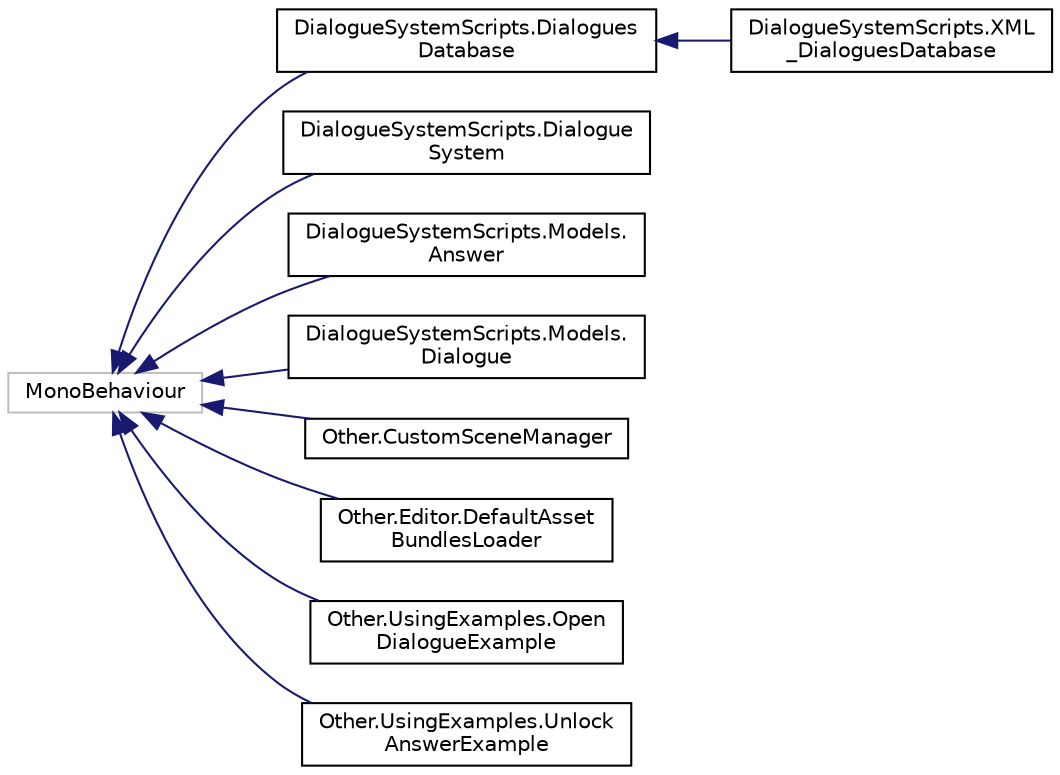 digraph "Graphical Class Hierarchy"
{
  edge [fontname="Helvetica",fontsize="10",labelfontname="Helvetica",labelfontsize="10"];
  node [fontname="Helvetica",fontsize="10",shape=record];
  rankdir="LR";
  Node3 [label="MonoBehaviour",height=0.2,width=0.4,color="grey75", fillcolor="white", style="filled"];
  Node3 -> Node0 [dir="back",color="midnightblue",fontsize="10",style="solid",fontname="Helvetica"];
  Node0 [label="DialogueSystemScripts.Dialogues\lDatabase",height=0.2,width=0.4,color="black", fillcolor="white", style="filled",URL="$class_dialogue_system_scripts_1_1_dialogues_database.html",tooltip="Абстрактный класс для работы с базой данных диалогов. "];
  Node0 -> Node1 [dir="back",color="midnightblue",fontsize="10",style="solid",fontname="Helvetica"];
  Node1 [label="DialogueSystemScripts.XML\l_DialoguesDatabase",height=0.2,width=0.4,color="black", fillcolor="white", style="filled",URL="$class_dialogue_system_scripts_1_1_x_m_l___dialogues_database.html",tooltip="Класс для работы с базой данных диалогов на XML. "];
  Node3 -> Node6 [dir="back",color="midnightblue",fontsize="10",style="solid",fontname="Helvetica"];
  Node6 [label="DialogueSystemScripts.Dialogue\lSystem",height=0.2,width=0.4,color="black", fillcolor="white", style="filled",URL="$class_dialogue_system_scripts_1_1_dialogue_system.html",tooltip="Класс, управляющий диалоговыми окнами. "];
  Node3 -> Node7 [dir="back",color="midnightblue",fontsize="10",style="solid",fontname="Helvetica"];
  Node7 [label="DialogueSystemScripts.Models.\lAnswer",height=0.2,width=0.4,color="black", fillcolor="white", style="filled",URL="$class_dialogue_system_scripts_1_1_models_1_1_answer.html",tooltip="Класс ответа в диалоговом окне. "];
  Node3 -> Node8 [dir="back",color="midnightblue",fontsize="10",style="solid",fontname="Helvetica"];
  Node8 [label="DialogueSystemScripts.Models.\lDialogue",height=0.2,width=0.4,color="black", fillcolor="white", style="filled",URL="$class_dialogue_system_scripts_1_1_models_1_1_dialogue.html",tooltip="Класс диалогового окна. "];
  Node3 -> Node9 [dir="back",color="midnightblue",fontsize="10",style="solid",fontname="Helvetica"];
  Node9 [label="Other.CustomSceneManager",height=0.2,width=0.4,color="black", fillcolor="white", style="filled",URL="$class_other_1_1_custom_scene_manager.html",tooltip="Класс для управления сценами. "];
  Node3 -> Node10 [dir="back",color="midnightblue",fontsize="10",style="solid",fontname="Helvetica"];
  Node10 [label="Other.Editor.DefaultAsset\lBundlesLoader",height=0.2,width=0.4,color="black", fillcolor="white", style="filled",URL="$class_other_1_1_editor_1_1_default_asset_bundles_loader.html",tooltip="Класс для выгрузки ассетов из AssetBundles. "];
  Node3 -> Node11 [dir="back",color="midnightblue",fontsize="10",style="solid",fontname="Helvetica"];
  Node11 [label="Other.UsingExamples.Open\lDialogueExample",height=0.2,width=0.4,color="black", fillcolor="white", style="filled",URL="$class_other_1_1_using_examples_1_1_open_dialogue_example.html",tooltip="Класс-пример открытия диалога в DialogueSystem. "];
  Node3 -> Node12 [dir="back",color="midnightblue",fontsize="10",style="solid",fontname="Helvetica"];
  Node12 [label="Other.UsingExamples.Unlock\lAnswerExample",height=0.2,width=0.4,color="black", fillcolor="white", style="filled",URL="$class_other_1_1_using_examples_1_1_unlock_answer_example.html",tooltip="Класс-пример разблокировки закрытых(неактивных) вариантов ответа в системе диалогов. "];
}
